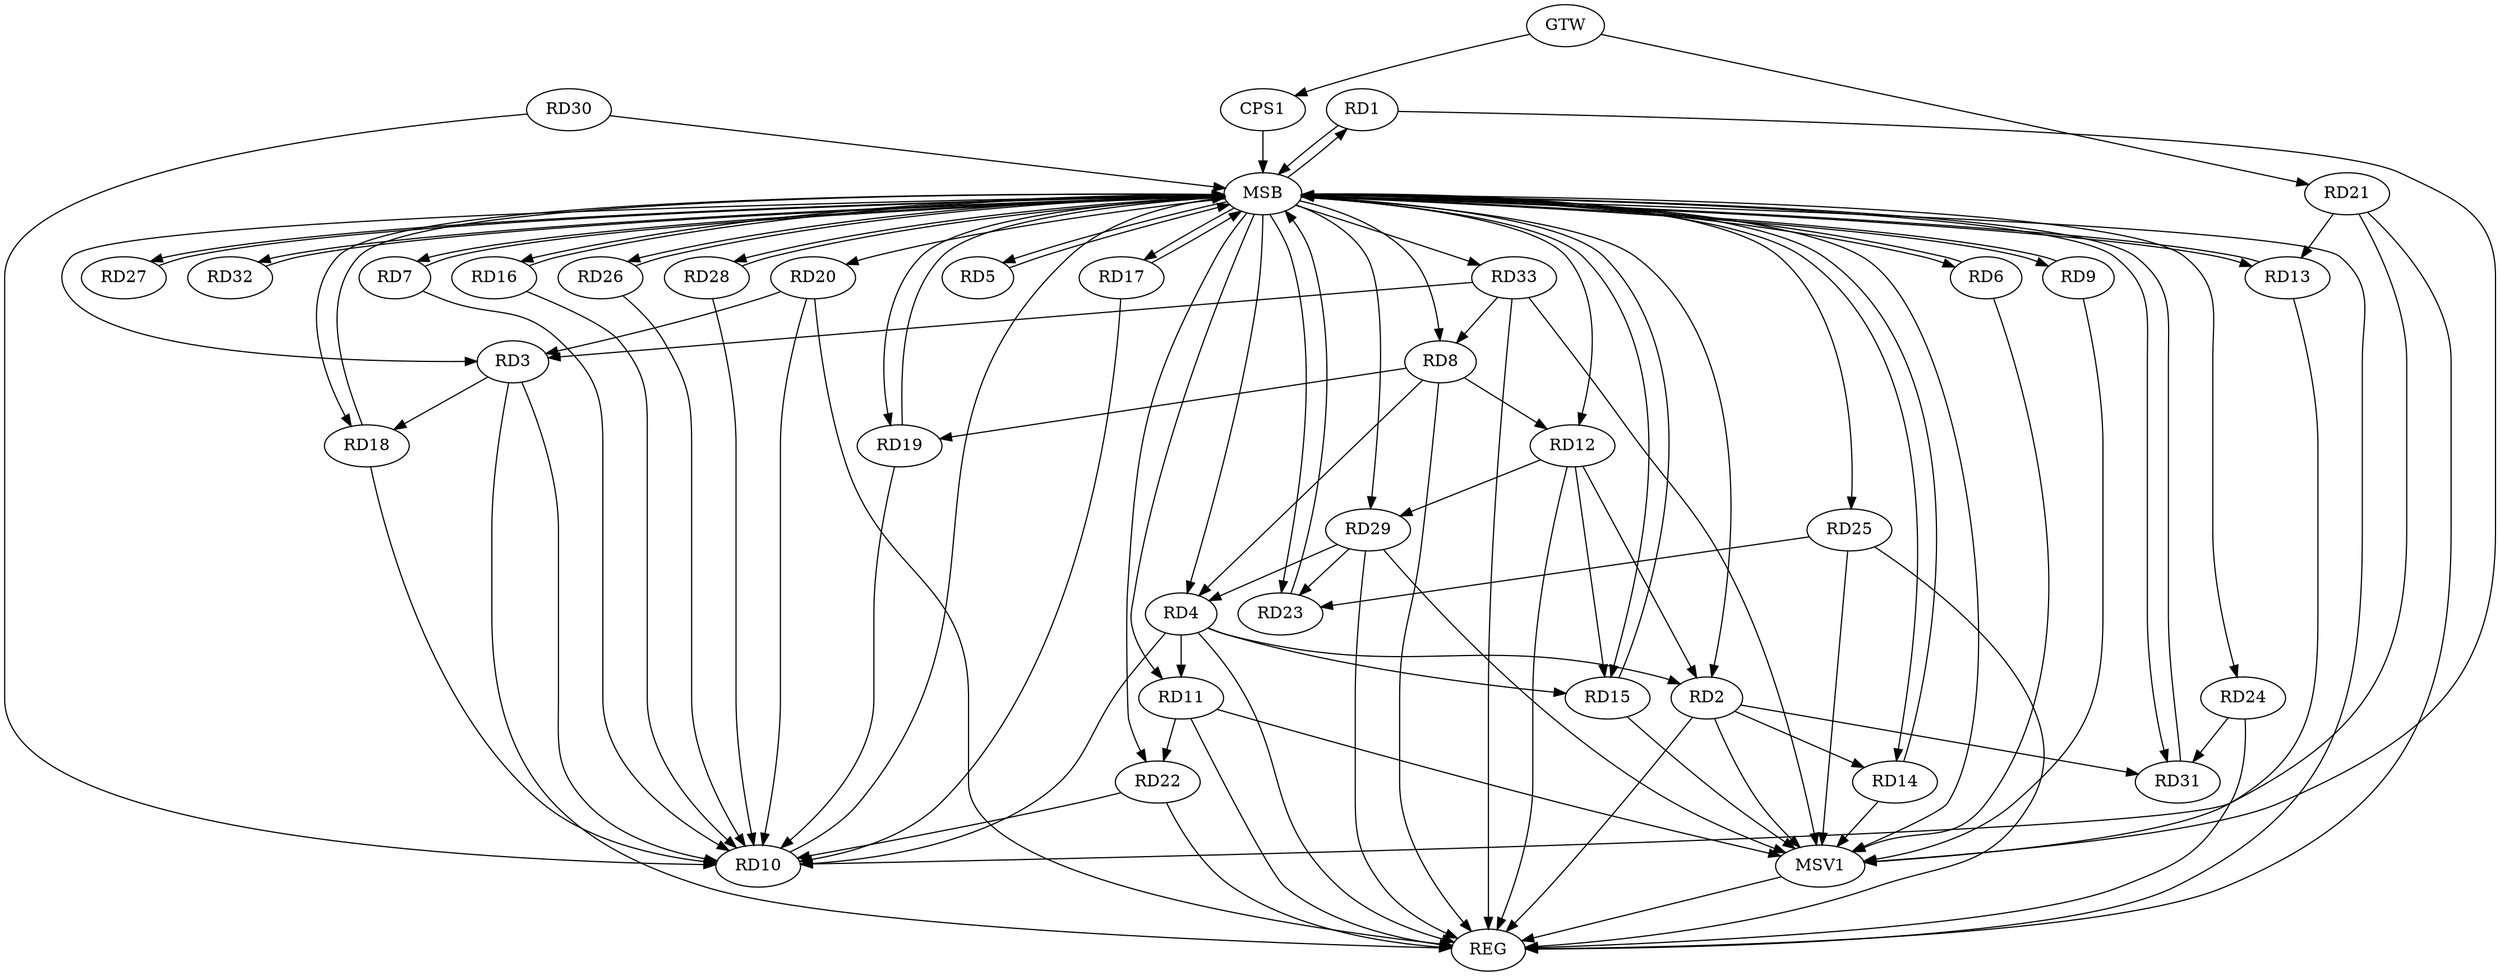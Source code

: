 strict digraph G {
  RD1 [ label="RD1" ];
  RD2 [ label="RD2" ];
  RD3 [ label="RD3" ];
  RD4 [ label="RD4" ];
  RD5 [ label="RD5" ];
  RD6 [ label="RD6" ];
  RD7 [ label="RD7" ];
  RD8 [ label="RD8" ];
  RD9 [ label="RD9" ];
  RD10 [ label="RD10" ];
  RD11 [ label="RD11" ];
  RD12 [ label="RD12" ];
  RD13 [ label="RD13" ];
  RD14 [ label="RD14" ];
  RD15 [ label="RD15" ];
  RD16 [ label="RD16" ];
  RD17 [ label="RD17" ];
  RD18 [ label="RD18" ];
  RD19 [ label="RD19" ];
  RD20 [ label="RD20" ];
  RD21 [ label="RD21" ];
  RD22 [ label="RD22" ];
  RD23 [ label="RD23" ];
  RD24 [ label="RD24" ];
  RD25 [ label="RD25" ];
  RD26 [ label="RD26" ];
  RD27 [ label="RD27" ];
  RD28 [ label="RD28" ];
  RD29 [ label="RD29" ];
  RD30 [ label="RD30" ];
  RD31 [ label="RD31" ];
  RD32 [ label="RD32" ];
  RD33 [ label="RD33" ];
  CPS1 [ label="CPS1" ];
  GTW [ label="GTW" ];
  REG [ label="REG" ];
  MSB [ label="MSB" ];
  MSV1 [ label="MSV1" ];
  RD4 -> RD2;
  RD12 -> RD2;
  RD2 -> RD14;
  RD2 -> RD31;
  RD3 -> RD18;
  RD20 -> RD3;
  RD33 -> RD3;
  RD8 -> RD4;
  RD4 -> RD11;
  RD4 -> RD15;
  RD29 -> RD4;
  RD8 -> RD12;
  RD8 -> RD19;
  RD33 -> RD8;
  RD11 -> RD22;
  RD12 -> RD15;
  RD12 -> RD29;
  RD21 -> RD13;
  RD25 -> RD23;
  RD29 -> RD23;
  RD24 -> RD31;
  GTW -> RD21;
  GTW -> CPS1;
  RD2 -> REG;
  RD3 -> REG;
  RD4 -> REG;
  RD8 -> REG;
  RD11 -> REG;
  RD12 -> REG;
  RD20 -> REG;
  RD21 -> REG;
  RD22 -> REG;
  RD24 -> REG;
  RD25 -> REG;
  RD29 -> REG;
  RD33 -> REG;
  RD1 -> MSB;
  MSB -> RD5;
  MSB -> RD11;
  MSB -> RD27;
  MSB -> REG;
  RD5 -> MSB;
  MSB -> RD8;
  MSB -> RD16;
  RD6 -> MSB;
  MSB -> RD20;
  MSB -> RD22;
  RD7 -> MSB;
  MSB -> RD2;
  MSB -> RD3;
  MSB -> RD9;
  MSB -> RD26;
  RD9 -> MSB;
  MSB -> RD23;
  RD10 -> MSB;
  MSB -> RD13;
  MSB -> RD15;
  MSB -> RD19;
  RD13 -> MSB;
  MSB -> RD18;
  MSB -> RD28;
  MSB -> RD31;
  RD14 -> MSB;
  RD15 -> MSB;
  MSB -> RD29;
  RD16 -> MSB;
  MSB -> RD7;
  MSB -> RD24;
  RD17 -> MSB;
  MSB -> RD12;
  RD18 -> MSB;
  MSB -> RD17;
  RD19 -> MSB;
  RD23 -> MSB;
  MSB -> RD25;
  MSB -> RD32;
  RD26 -> MSB;
  MSB -> RD33;
  RD27 -> MSB;
  RD28 -> MSB;
  MSB -> RD4;
  RD30 -> MSB;
  RD31 -> MSB;
  RD32 -> MSB;
  MSB -> RD1;
  MSB -> RD14;
  CPS1 -> MSB;
  MSB -> RD6;
  RD7 -> RD10;
  RD17 -> RD10;
  RD18 -> RD10;
  RD28 -> RD10;
  RD21 -> RD10;
  RD19 -> RD10;
  RD20 -> RD10;
  RD30 -> RD10;
  RD26 -> RD10;
  RD22 -> RD10;
  RD3 -> RD10;
  RD4 -> RD10;
  RD16 -> RD10;
  RD2 -> MSV1;
  RD25 -> MSV1;
  RD29 -> MSV1;
  MSB -> MSV1;
  RD1 -> MSV1;
  RD15 -> MSV1;
  RD14 -> MSV1;
  RD9 -> MSV1;
  RD6 -> MSV1;
  RD13 -> MSV1;
  RD33 -> MSV1;
  RD11 -> MSV1;
  MSV1 -> REG;
}
